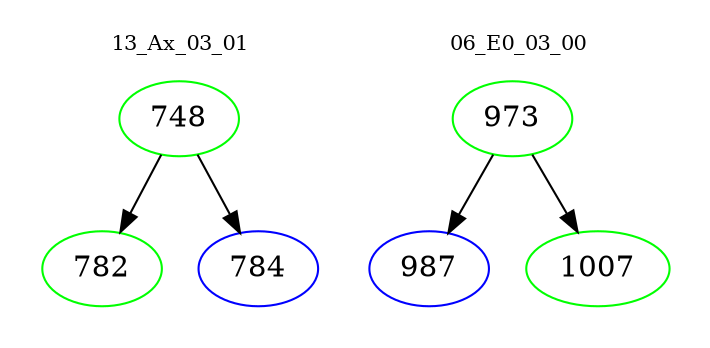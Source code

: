 digraph{
subgraph cluster_0 {
color = white
label = "13_Ax_03_01";
fontsize=10;
T0_748 [label="748", color="green"]
T0_748 -> T0_782 [color="black"]
T0_782 [label="782", color="green"]
T0_748 -> T0_784 [color="black"]
T0_784 [label="784", color="blue"]
}
subgraph cluster_1 {
color = white
label = "06_E0_03_00";
fontsize=10;
T1_973 [label="973", color="green"]
T1_973 -> T1_987 [color="black"]
T1_987 [label="987", color="blue"]
T1_973 -> T1_1007 [color="black"]
T1_1007 [label="1007", color="green"]
}
}
